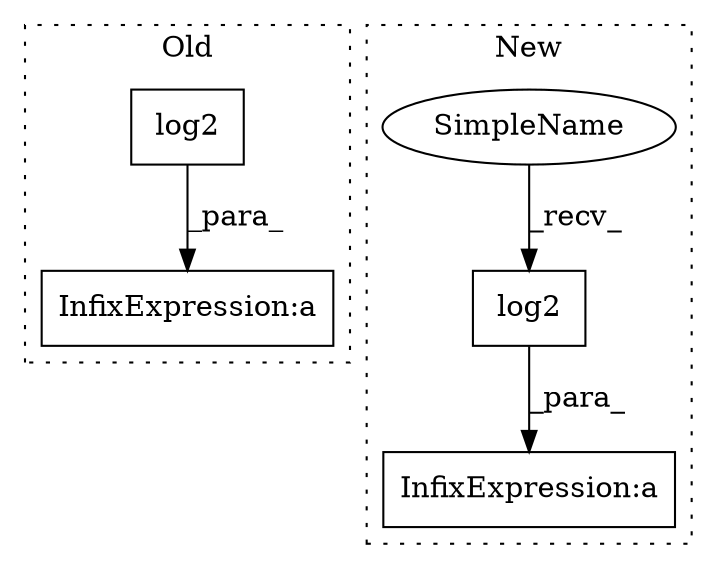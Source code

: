 digraph G {
subgraph cluster0 {
1 [label="log2" a="32" s="2594,2649" l="5,1" shape="box"];
2 [label="InfixExpression:a" a="27" s="2585" l="3" shape="box"];
label = "Old";
style="dotted";
}
subgraph cluster1 {
3 [label="log2" a="32" s="2691,2716" l="5,1" shape="box"];
4 [label="InfixExpression:a" a="27" s="2682" l="3" shape="box"];
5 [label="SimpleName" a="42" s="2685" l="5" shape="ellipse"];
label = "New";
style="dotted";
}
1 -> 2 [label="_para_"];
3 -> 4 [label="_para_"];
5 -> 3 [label="_recv_"];
}